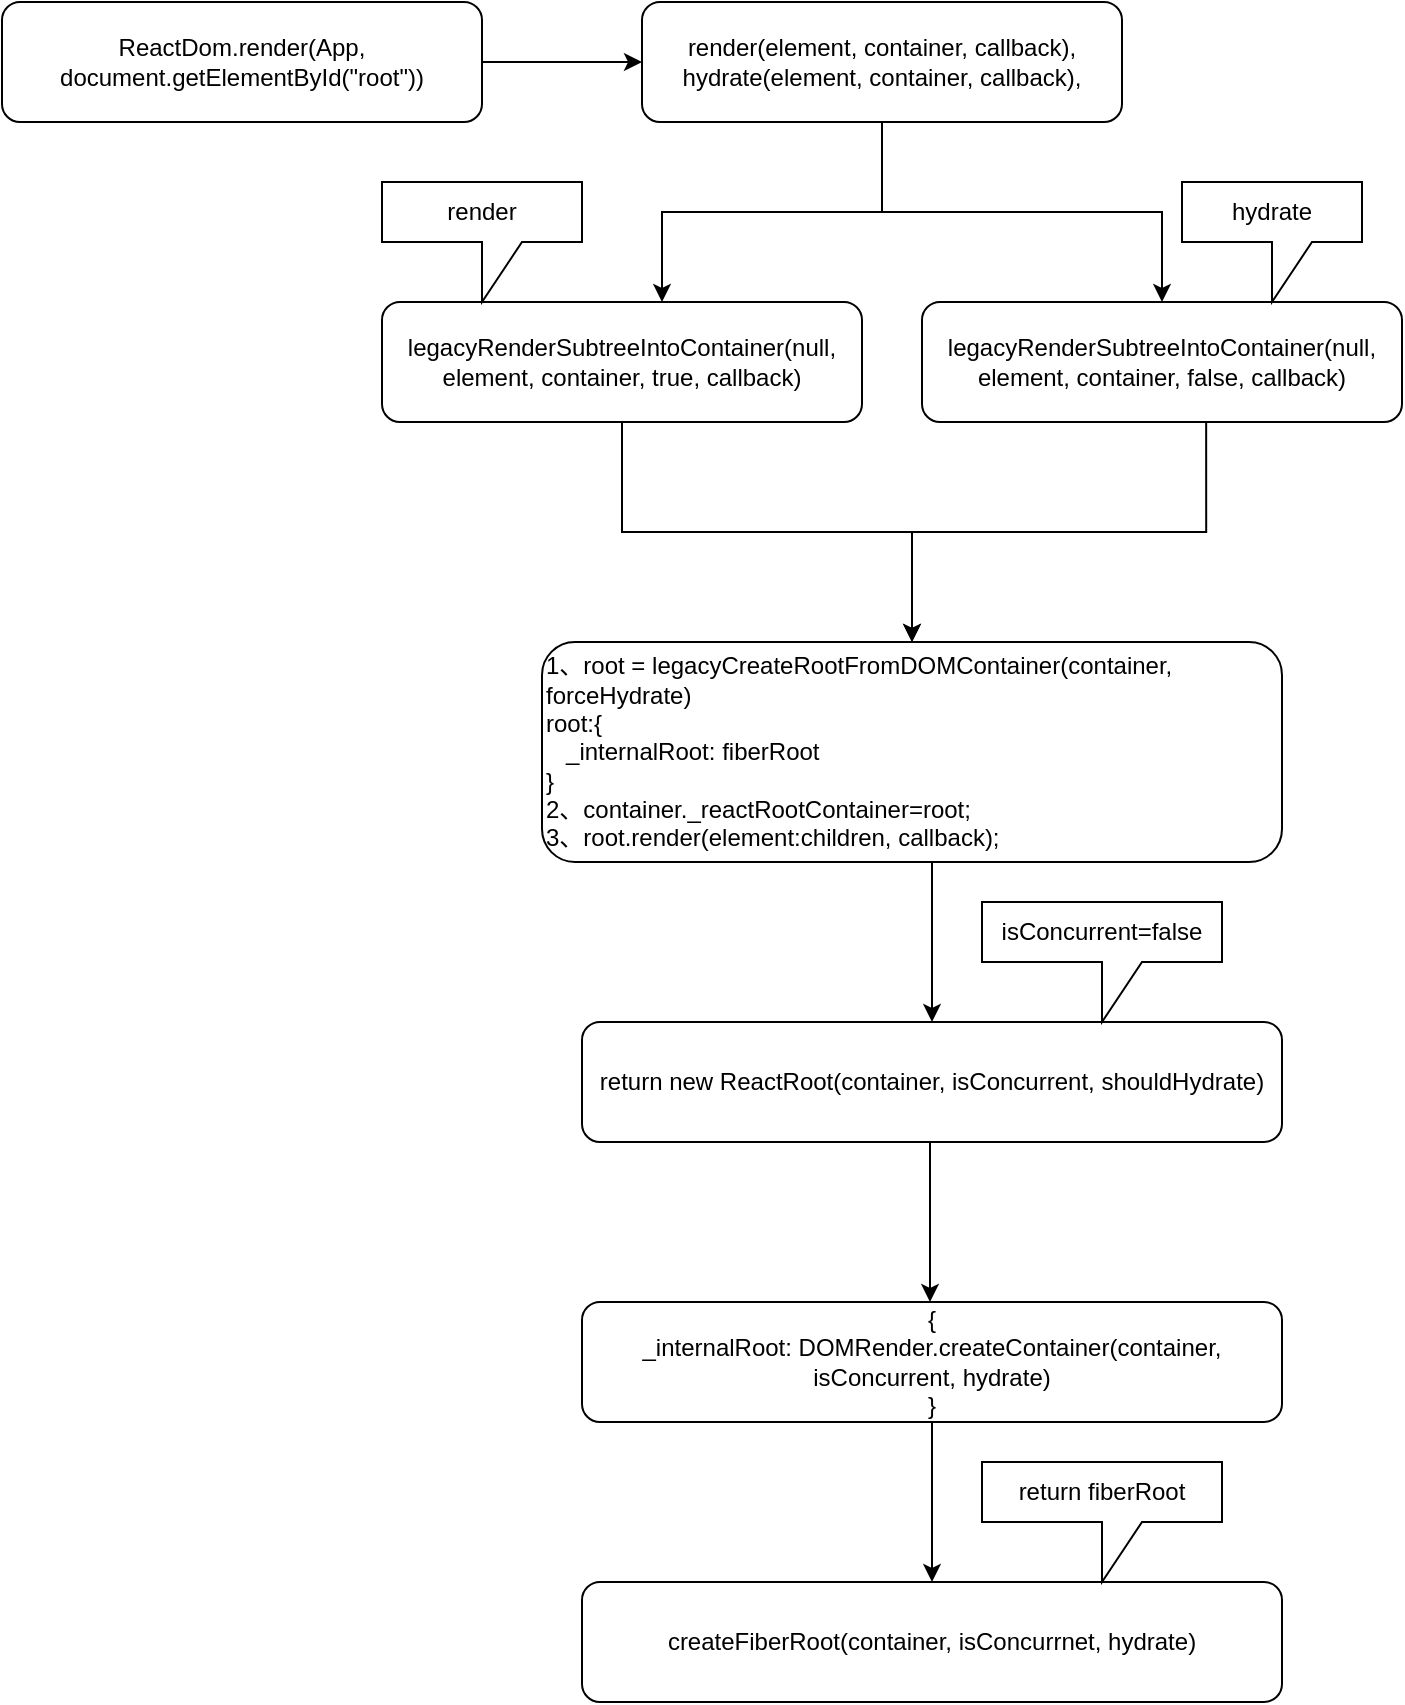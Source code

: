 <mxfile version="12.3.3" type="github" pages="1">
  <diagram id="Wt3J7NYyZq6BP8QyCItN" name="Page-1">
    <mxGraphModel dx="946" dy="487" grid="1" gridSize="10" guides="1" tooltips="1" connect="1" arrows="1" fold="1" page="1" pageScale="1" pageWidth="827" pageHeight="1169" math="0" shadow="0">
      <root>
        <mxCell id="0"/>
        <mxCell id="1" parent="0"/>
        <mxCell id="slxPLqcGu1tg5bBsfPHJ-3" value="" style="edgeStyle=orthogonalEdgeStyle;rounded=0;orthogonalLoop=1;jettySize=auto;html=1;" parent="1" source="slxPLqcGu1tg5bBsfPHJ-1" target="slxPLqcGu1tg5bBsfPHJ-2" edge="1">
          <mxGeometry relative="1" as="geometry"/>
        </mxCell>
        <mxCell id="slxPLqcGu1tg5bBsfPHJ-1" value="ReactDom.render(App, document.getElementById(&quot;root&quot;))" style="rounded=1;whiteSpace=wrap;html=1;" parent="1" vertex="1">
          <mxGeometry x="20" y="20" width="240" height="60" as="geometry"/>
        </mxCell>
        <mxCell id="slxPLqcGu1tg5bBsfPHJ-5" value="" style="edgeStyle=orthogonalEdgeStyle;rounded=0;orthogonalLoop=1;jettySize=auto;html=1;" parent="1" source="slxPLqcGu1tg5bBsfPHJ-2" target="slxPLqcGu1tg5bBsfPHJ-4" edge="1">
          <mxGeometry relative="1" as="geometry">
            <Array as="points">
              <mxPoint x="460" y="125"/>
              <mxPoint x="350" y="125"/>
            </Array>
          </mxGeometry>
        </mxCell>
        <mxCell id="slxPLqcGu1tg5bBsfPHJ-7" value="" style="edgeStyle=orthogonalEdgeStyle;rounded=0;orthogonalLoop=1;jettySize=auto;html=1;" parent="1" source="slxPLqcGu1tg5bBsfPHJ-2" target="slxPLqcGu1tg5bBsfPHJ-6" edge="1">
          <mxGeometry relative="1" as="geometry"/>
        </mxCell>
        <mxCell id="slxPLqcGu1tg5bBsfPHJ-2" value="render(element, container, callback),&lt;br&gt;hydrate(element, container, callback)," style="rounded=1;whiteSpace=wrap;html=1;" parent="1" vertex="1">
          <mxGeometry x="340" y="20" width="240" height="60" as="geometry"/>
        </mxCell>
        <mxCell id="slxPLqcGu1tg5bBsfPHJ-14" value="" style="edgeStyle=orthogonalEdgeStyle;rounded=0;orthogonalLoop=1;jettySize=auto;html=1;exitX=0.592;exitY=0.983;exitDx=0;exitDy=0;exitPerimeter=0;entryX=0.5;entryY=0;entryDx=0;entryDy=0;" parent="1" source="slxPLqcGu1tg5bBsfPHJ-6" target="slxPLqcGu1tg5bBsfPHJ-11" edge="1">
          <mxGeometry relative="1" as="geometry">
            <mxPoint x="470" y="330" as="targetPoint"/>
          </mxGeometry>
        </mxCell>
        <mxCell id="slxPLqcGu1tg5bBsfPHJ-6" value="&lt;span style=&quot;white-space: normal&quot;&gt;legacyRenderSubtreeIntoContainer(null, element, container, false, callback)&lt;/span&gt;" style="rounded=1;whiteSpace=wrap;html=1;" parent="1" vertex="1">
          <mxGeometry x="480" y="170" width="240" height="60" as="geometry"/>
        </mxCell>
        <mxCell id="slxPLqcGu1tg5bBsfPHJ-12" value="" style="edgeStyle=orthogonalEdgeStyle;rounded=0;orthogonalLoop=1;jettySize=auto;html=1;" parent="1" source="slxPLqcGu1tg5bBsfPHJ-4" target="slxPLqcGu1tg5bBsfPHJ-11" edge="1">
          <mxGeometry relative="1" as="geometry"/>
        </mxCell>
        <mxCell id="slxPLqcGu1tg5bBsfPHJ-4" value="legacyRenderSubtreeIntoContainer(null, element, container, true, callback)" style="rounded=1;whiteSpace=wrap;html=1;" parent="1" vertex="1">
          <mxGeometry x="210" y="170" width="240" height="60" as="geometry"/>
        </mxCell>
        <mxCell id="slxPLqcGu1tg5bBsfPHJ-18" value="" style="edgeStyle=orthogonalEdgeStyle;rounded=0;orthogonalLoop=1;jettySize=auto;html=1;" parent="1" source="slxPLqcGu1tg5bBsfPHJ-11" target="slxPLqcGu1tg5bBsfPHJ-17" edge="1">
          <mxGeometry relative="1" as="geometry">
            <Array as="points">
              <mxPoint x="485" y="500"/>
              <mxPoint x="485" y="500"/>
            </Array>
          </mxGeometry>
        </mxCell>
        <mxCell id="slxPLqcGu1tg5bBsfPHJ-11" value="1、root = legacyCreateRootFromDOMContainer(container, forceHydrate)&lt;br&gt;root:{&lt;br&gt;&amp;nbsp; &amp;nbsp;&lt;span style=&quot;text-align: center&quot;&gt;_internalRoot: fiberRoot&lt;br&gt;}&lt;/span&gt;&lt;br&gt;2、container._reactRootContainer=root;&lt;br&gt;3、root.render(element:children, callback);" style="rounded=1;whiteSpace=wrap;html=1;align=left;" parent="1" vertex="1">
          <mxGeometry x="290" y="340" width="370" height="110" as="geometry"/>
        </mxCell>
        <mxCell id="slxPLqcGu1tg5bBsfPHJ-20" value="" style="edgeStyle=orthogonalEdgeStyle;rounded=0;orthogonalLoop=1;jettySize=auto;html=1;" parent="1" edge="1">
          <mxGeometry relative="1" as="geometry">
            <mxPoint x="484" y="590" as="sourcePoint"/>
            <mxPoint x="484" y="670" as="targetPoint"/>
          </mxGeometry>
        </mxCell>
        <mxCell id="slxPLqcGu1tg5bBsfPHJ-17" value="return new ReactRoot(container, isConcurrent, shouldHydrate)" style="rounded=1;whiteSpace=wrap;html=1;" parent="1" vertex="1">
          <mxGeometry x="310" y="530" width="350" height="60" as="geometry"/>
        </mxCell>
        <mxCell id="slxPLqcGu1tg5bBsfPHJ-22" value="" style="edgeStyle=orthogonalEdgeStyle;rounded=0;orthogonalLoop=1;jettySize=auto;html=1;" parent="1" edge="1">
          <mxGeometry relative="1" as="geometry">
            <mxPoint x="485" y="730" as="sourcePoint"/>
            <mxPoint x="485" y="810" as="targetPoint"/>
          </mxGeometry>
        </mxCell>
        <mxCell id="slxPLqcGu1tg5bBsfPHJ-19" value="{&lt;br&gt;_internalRoot: DOMRender.createContainer(container, isConcurrent, hydrate)&lt;br&gt;}" style="rounded=1;whiteSpace=wrap;html=1;" parent="1" vertex="1">
          <mxGeometry x="310" y="670" width="350" height="60" as="geometry"/>
        </mxCell>
        <mxCell id="slxPLqcGu1tg5bBsfPHJ-21" value="createFiberRoot(container, isConcurrnet, hydrate)" style="rounded=1;whiteSpace=wrap;html=1;" parent="1" vertex="1">
          <mxGeometry x="310" y="810" width="350" height="60" as="geometry"/>
        </mxCell>
        <mxCell id="slxPLqcGu1tg5bBsfPHJ-9" value="render" style="shape=callout;whiteSpace=wrap;html=1;perimeter=calloutPerimeter;" parent="1" vertex="1">
          <mxGeometry x="210" y="110" width="100" height="60" as="geometry"/>
        </mxCell>
        <mxCell id="slxPLqcGu1tg5bBsfPHJ-10" value="hydrate" style="shape=callout;whiteSpace=wrap;html=1;perimeter=calloutPerimeter;" parent="1" vertex="1">
          <mxGeometry x="610" y="110" width="90" height="60" as="geometry"/>
        </mxCell>
        <mxCell id="slxPLqcGu1tg5bBsfPHJ-23" value="isConcurrent=false" style="shape=callout;whiteSpace=wrap;html=1;perimeter=calloutPerimeter;" parent="1" vertex="1">
          <mxGeometry x="510" y="470" width="120" height="60" as="geometry"/>
        </mxCell>
        <mxCell id="slxPLqcGu1tg5bBsfPHJ-26" value="return fiberRoot" style="shape=callout;whiteSpace=wrap;html=1;perimeter=calloutPerimeter;" parent="1" vertex="1">
          <mxGeometry x="510" y="750" width="120" height="60" as="geometry"/>
        </mxCell>
      </root>
    </mxGraphModel>
  </diagram>
</mxfile>

